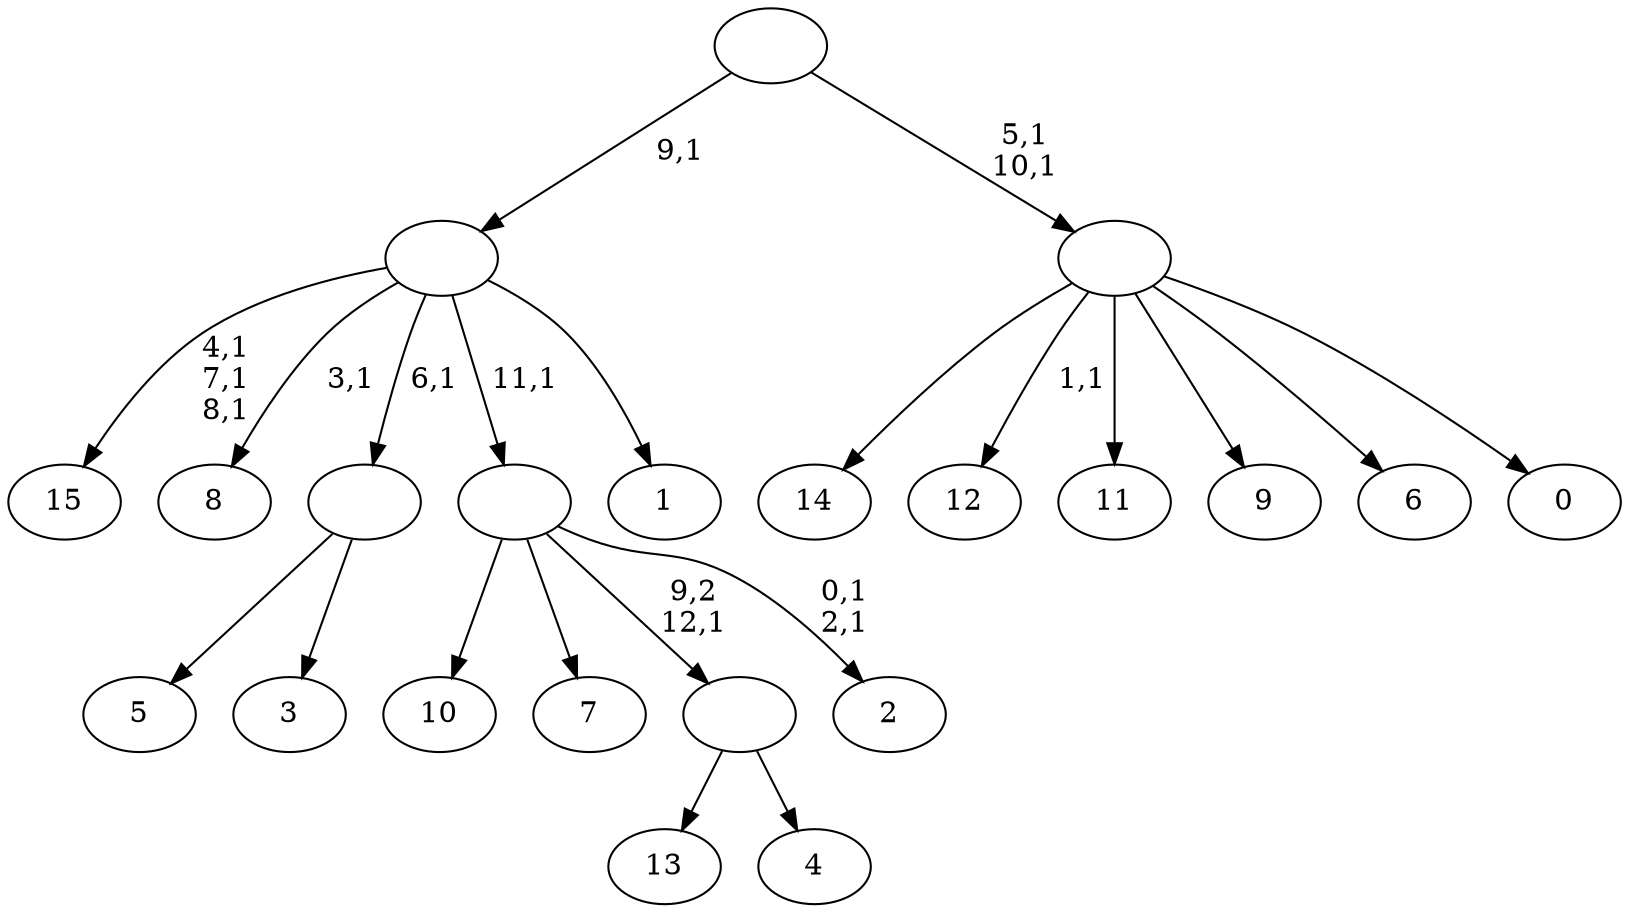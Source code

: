 digraph T {
	29 [label="15"]
	25 [label="14"]
	24 [label="13"]
	23 [label="12"]
	21 [label="11"]
	20 [label="10"]
	19 [label="9"]
	18 [label="8"]
	16 [label="7"]
	15 [label="6"]
	14 [label="5"]
	13 [label="4"]
	12 [label=""]
	11 [label="3"]
	10 [label=""]
	9 [label="2"]
	6 [label=""]
	5 [label="1"]
	4 [label=""]
	3 [label="0"]
	2 [label=""]
	0 [label=""]
	12 -> 24 [label=""]
	12 -> 13 [label=""]
	10 -> 14 [label=""]
	10 -> 11 [label=""]
	6 -> 9 [label="0,1\n2,1"]
	6 -> 20 [label=""]
	6 -> 16 [label=""]
	6 -> 12 [label="9,2\n12,1"]
	4 -> 18 [label="3,1"]
	4 -> 29 [label="4,1\n7,1\n8,1"]
	4 -> 10 [label="6,1"]
	4 -> 6 [label="11,1"]
	4 -> 5 [label=""]
	2 -> 23 [label="1,1"]
	2 -> 25 [label=""]
	2 -> 21 [label=""]
	2 -> 19 [label=""]
	2 -> 15 [label=""]
	2 -> 3 [label=""]
	0 -> 2 [label="5,1\n10,1"]
	0 -> 4 [label="9,1"]
}
